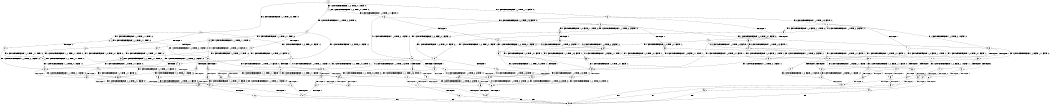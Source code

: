 digraph BCG {
size = "7, 10.5";
center = TRUE;
node [shape = circle];
0 [peripheries = 2];
0 -> 1 [label = "EX !1 !ATOMIC_EXCH_BRANCH (1, +0, TRUE, +0, 1, TRUE) !:0:"];
0 -> 2 [label = "EX !2 !ATOMIC_EXCH_BRANCH (1, +1, TRUE, +0, 3, TRUE) !:0:"];
0 -> 3 [label = "EX !0 !ATOMIC_EXCH_BRANCH (1, +1, TRUE, +1, 1, FALSE) !:0:"];
1 -> 4 [label = "EX !2 !ATOMIC_EXCH_BRANCH (1, +1, TRUE, +0, 3, TRUE) !:0:"];
1 -> 5 [label = "EX !0 !ATOMIC_EXCH_BRANCH (1, +1, TRUE, +1, 1, FALSE) !:0:"];
1 -> 1 [label = "EX !1 !ATOMIC_EXCH_BRANCH (1, +0, TRUE, +0, 1, TRUE) !:0:"];
2 -> 6 [label = "TERMINATE !2"];
2 -> 7 [label = "EX !1 !ATOMIC_EXCH_BRANCH (1, +0, TRUE, +0, 1, FALSE) !:0:"];
2 -> 8 [label = "EX !0 !ATOMIC_EXCH_BRANCH (1, +1, TRUE, +1, 1, TRUE) !:0:"];
3 -> 9 [label = "TERMINATE !0"];
3 -> 10 [label = "EX !1 !ATOMIC_EXCH_BRANCH (1, +0, TRUE, +0, 1, FALSE) !:0:"];
3 -> 11 [label = "EX !2 !ATOMIC_EXCH_BRANCH (1, +1, TRUE, +0, 3, FALSE) !:0:"];
4 -> 12 [label = "TERMINATE !2"];
4 -> 13 [label = "EX !0 !ATOMIC_EXCH_BRANCH (1, +1, TRUE, +1, 1, TRUE) !:0:"];
4 -> 7 [label = "EX !1 !ATOMIC_EXCH_BRANCH (1, +0, TRUE, +0, 1, FALSE) !:0:"];
5 -> 14 [label = "TERMINATE !0"];
5 -> 15 [label = "EX !2 !ATOMIC_EXCH_BRANCH (1, +1, TRUE, +0, 3, FALSE) !:0:"];
5 -> 10 [label = "EX !1 !ATOMIC_EXCH_BRANCH (1, +0, TRUE, +0, 1, FALSE) !:0:"];
6 -> 16 [label = "EX !1 !ATOMIC_EXCH_BRANCH (1, +0, TRUE, +0, 1, FALSE) !:0:"];
6 -> 17 [label = "EX !0 !ATOMIC_EXCH_BRANCH (1, +1, TRUE, +1, 1, TRUE) !:0:"];
7 -> 18 [label = "TERMINATE !1"];
7 -> 19 [label = "TERMINATE !2"];
7 -> 20 [label = "EX !0 !ATOMIC_EXCH_BRANCH (1, +1, TRUE, +1, 1, FALSE) !:0:"];
8 -> 21 [label = "TERMINATE !2"];
8 -> 22 [label = "EX !1 !ATOMIC_EXCH_BRANCH (1, +0, TRUE, +0, 1, FALSE) !:0:"];
8 -> 8 [label = "EX !0 !ATOMIC_EXCH_BRANCH (1, +1, TRUE, +1, 1, TRUE) !:0:"];
9 -> 23 [label = "EX !1 !ATOMIC_EXCH_BRANCH (1, +0, TRUE, +0, 1, FALSE) !:1:"];
9 -> 24 [label = "EX !2 !ATOMIC_EXCH_BRANCH (1, +1, TRUE, +0, 3, FALSE) !:1:"];
10 -> 25 [label = "TERMINATE !1"];
10 -> 26 [label = "TERMINATE !0"];
10 -> 20 [label = "EX !2 !ATOMIC_EXCH_BRANCH (1, +1, TRUE, +0, 3, TRUE) !:0:"];
11 -> 27 [label = "TERMINATE !0"];
11 -> 28 [label = "EX !1 !ATOMIC_EXCH_BRANCH (1, +0, TRUE, +0, 1, FALSE) !:0:"];
11 -> 29 [label = "EX !2 !ATOMIC_EXCH_BRANCH (1, +0, FALSE, +1, 1, TRUE) !:0:"];
12 -> 30 [label = "EX !0 !ATOMIC_EXCH_BRANCH (1, +1, TRUE, +1, 1, TRUE) !:0:"];
12 -> 16 [label = "EX !1 !ATOMIC_EXCH_BRANCH (1, +0, TRUE, +0, 1, FALSE) !:0:"];
13 -> 31 [label = "TERMINATE !2"];
13 -> 22 [label = "EX !1 !ATOMIC_EXCH_BRANCH (1, +0, TRUE, +0, 1, FALSE) !:0:"];
13 -> 13 [label = "EX !0 !ATOMIC_EXCH_BRANCH (1, +1, TRUE, +1, 1, TRUE) !:0:"];
14 -> 32 [label = "EX !2 !ATOMIC_EXCH_BRANCH (1, +1, TRUE, +0, 3, FALSE) !:1:"];
14 -> 23 [label = "EX !1 !ATOMIC_EXCH_BRANCH (1, +0, TRUE, +0, 1, FALSE) !:1:"];
15 -> 33 [label = "TERMINATE !0"];
15 -> 34 [label = "EX !2 !ATOMIC_EXCH_BRANCH (1, +0, FALSE, +1, 1, TRUE) !:0:"];
15 -> 28 [label = "EX !1 !ATOMIC_EXCH_BRANCH (1, +0, TRUE, +0, 1, FALSE) !:0:"];
16 -> 35 [label = "TERMINATE !1"];
16 -> 36 [label = "EX !0 !ATOMIC_EXCH_BRANCH (1, +1, TRUE, +1, 1, FALSE) !:0:"];
17 -> 37 [label = "EX !1 !ATOMIC_EXCH_BRANCH (1, +0, TRUE, +0, 1, FALSE) !:0:"];
17 -> 17 [label = "EX !0 !ATOMIC_EXCH_BRANCH (1, +1, TRUE, +1, 1, TRUE) !:0:"];
18 -> 38 [label = "TERMINATE !2"];
18 -> 39 [label = "EX !0 !ATOMIC_EXCH_BRANCH (1, +1, TRUE, +1, 1, FALSE) !:0:"];
19 -> 35 [label = "TERMINATE !1"];
19 -> 36 [label = "EX !0 !ATOMIC_EXCH_BRANCH (1, +1, TRUE, +1, 1, FALSE) !:0:"];
20 -> 40 [label = "TERMINATE !1"];
20 -> 41 [label = "TERMINATE !2"];
20 -> 42 [label = "TERMINATE !0"];
21 -> 37 [label = "EX !1 !ATOMIC_EXCH_BRANCH (1, +0, TRUE, +0, 1, FALSE) !:0:"];
21 -> 17 [label = "EX !0 !ATOMIC_EXCH_BRANCH (1, +1, TRUE, +1, 1, TRUE) !:0:"];
22 -> 43 [label = "TERMINATE !1"];
22 -> 44 [label = "TERMINATE !2"];
22 -> 20 [label = "EX !0 !ATOMIC_EXCH_BRANCH (1, +1, TRUE, +1, 1, FALSE) !:0:"];
23 -> 45 [label = "TERMINATE !1"];
23 -> 46 [label = "EX !2 !ATOMIC_EXCH_BRANCH (1, +1, TRUE, +0, 3, TRUE) !:1:"];
24 -> 47 [label = "EX !1 !ATOMIC_EXCH_BRANCH (1, +0, TRUE, +0, 1, FALSE) !:1:"];
24 -> 48 [label = "EX !2 !ATOMIC_EXCH_BRANCH (1, +0, FALSE, +1, 1, TRUE) !:1:"];
25 -> 49 [label = "TERMINATE !0"];
25 -> 39 [label = "EX !2 !ATOMIC_EXCH_BRANCH (1, +1, TRUE, +0, 3, TRUE) !:0:"];
26 -> 45 [label = "TERMINATE !1"];
26 -> 46 [label = "EX !2 !ATOMIC_EXCH_BRANCH (1, +1, TRUE, +0, 3, TRUE) !:1:"];
27 -> 47 [label = "EX !1 !ATOMIC_EXCH_BRANCH (1, +0, TRUE, +0, 1, FALSE) !:1:"];
27 -> 48 [label = "EX !2 !ATOMIC_EXCH_BRANCH (1, +0, FALSE, +1, 1, TRUE) !:1:"];
28 -> 50 [label = "TERMINATE !1"];
28 -> 51 [label = "TERMINATE !0"];
28 -> 52 [label = "EX !2 !ATOMIC_EXCH_BRANCH (1, +0, FALSE, +1, 1, FALSE) !:0:"];
29 -> 53 [label = "TERMINATE !0"];
29 -> 54 [label = "EX !1 !ATOMIC_EXCH_BRANCH (1, +0, TRUE, +0, 1, FALSE) !:0:"];
29 -> 11 [label = "EX !2 !ATOMIC_EXCH_BRANCH (1, +1, TRUE, +0, 3, FALSE) !:0:"];
30 -> 37 [label = "EX !1 !ATOMIC_EXCH_BRANCH (1, +0, TRUE, +0, 1, FALSE) !:0:"];
30 -> 30 [label = "EX !0 !ATOMIC_EXCH_BRANCH (1, +1, TRUE, +1, 1, TRUE) !:0:"];
31 -> 37 [label = "EX !1 !ATOMIC_EXCH_BRANCH (1, +0, TRUE, +0, 1, FALSE) !:0:"];
31 -> 30 [label = "EX !0 !ATOMIC_EXCH_BRANCH (1, +1, TRUE, +1, 1, TRUE) !:0:"];
32 -> 55 [label = "EX !2 !ATOMIC_EXCH_BRANCH (1, +0, FALSE, +1, 1, TRUE) !:1:"];
32 -> 47 [label = "EX !1 !ATOMIC_EXCH_BRANCH (1, +0, TRUE, +0, 1, FALSE) !:1:"];
33 -> 55 [label = "EX !2 !ATOMIC_EXCH_BRANCH (1, +0, FALSE, +1, 1, TRUE) !:1:"];
33 -> 47 [label = "EX !1 !ATOMIC_EXCH_BRANCH (1, +0, TRUE, +0, 1, FALSE) !:1:"];
34 -> 56 [label = "TERMINATE !0"];
34 -> 15 [label = "EX !2 !ATOMIC_EXCH_BRANCH (1, +1, TRUE, +0, 3, FALSE) !:0:"];
34 -> 54 [label = "EX !1 !ATOMIC_EXCH_BRANCH (1, +0, TRUE, +0, 1, FALSE) !:0:"];
35 -> 57 [label = "EX !0 !ATOMIC_EXCH_BRANCH (1, +1, TRUE, +1, 1, FALSE) !:0:"];
36 -> 58 [label = "TERMINATE !1"];
36 -> 59 [label = "TERMINATE !0"];
37 -> 60 [label = "TERMINATE !1"];
37 -> 36 [label = "EX !0 !ATOMIC_EXCH_BRANCH (1, +1, TRUE, +1, 1, FALSE) !:0:"];
38 -> 57 [label = "EX !0 !ATOMIC_EXCH_BRANCH (1, +1, TRUE, +1, 1, FALSE) !:0:"];
39 -> 61 [label = "TERMINATE !2"];
39 -> 62 [label = "TERMINATE !0"];
40 -> 61 [label = "TERMINATE !2"];
40 -> 62 [label = "TERMINATE !0"];
41 -> 58 [label = "TERMINATE !1"];
41 -> 59 [label = "TERMINATE !0"];
42 -> 63 [label = "TERMINATE !1"];
42 -> 64 [label = "TERMINATE !2"];
43 -> 65 [label = "TERMINATE !2"];
43 -> 39 [label = "EX !0 !ATOMIC_EXCH_BRANCH (1, +1, TRUE, +1, 1, FALSE) !:0:"];
44 -> 60 [label = "TERMINATE !1"];
44 -> 36 [label = "EX !0 !ATOMIC_EXCH_BRANCH (1, +1, TRUE, +1, 1, FALSE) !:0:"];
45 -> 66 [label = "EX !2 !ATOMIC_EXCH_BRANCH (1, +1, TRUE, +0, 3, TRUE) !:2:"];
46 -> 63 [label = "TERMINATE !1"];
46 -> 64 [label = "TERMINATE !2"];
47 -> 67 [label = "TERMINATE !1"];
47 -> 68 [label = "EX !2 !ATOMIC_EXCH_BRANCH (1, +0, FALSE, +1, 1, FALSE) !:1:"];
48 -> 69 [label = "EX !1 !ATOMIC_EXCH_BRANCH (1, +0, TRUE, +0, 1, FALSE) !:1:"];
48 -> 24 [label = "EX !2 !ATOMIC_EXCH_BRANCH (1, +1, TRUE, +0, 3, FALSE) !:1:"];
49 -> 66 [label = "EX !2 !ATOMIC_EXCH_BRANCH (1, +1, TRUE, +0, 3, TRUE) !:2:"];
50 -> 70 [label = "TERMINATE !0"];
50 -> 71 [label = "EX !2 !ATOMIC_EXCH_BRANCH (1, +0, FALSE, +1, 1, FALSE) !:0:"];
51 -> 67 [label = "TERMINATE !1"];
51 -> 68 [label = "EX !2 !ATOMIC_EXCH_BRANCH (1, +0, FALSE, +1, 1, FALSE) !:1:"];
52 -> 72 [label = "TERMINATE !1"];
52 -> 73 [label = "TERMINATE !2"];
52 -> 74 [label = "TERMINATE !0"];
53 -> 69 [label = "EX !1 !ATOMIC_EXCH_BRANCH (1, +0, TRUE, +0, 1, FALSE) !:1:"];
53 -> 24 [label = "EX !2 !ATOMIC_EXCH_BRANCH (1, +1, TRUE, +0, 3, FALSE) !:1:"];
54 -> 75 [label = "TERMINATE !1"];
54 -> 76 [label = "TERMINATE !0"];
54 -> 20 [label = "EX !2 !ATOMIC_EXCH_BRANCH (1, +1, TRUE, +0, 3, TRUE) !:0:"];
55 -> 32 [label = "EX !2 !ATOMIC_EXCH_BRANCH (1, +1, TRUE, +0, 3, FALSE) !:1:"];
55 -> 69 [label = "EX !1 !ATOMIC_EXCH_BRANCH (1, +0, TRUE, +0, 1, FALSE) !:1:"];
56 -> 32 [label = "EX !2 !ATOMIC_EXCH_BRANCH (1, +1, TRUE, +0, 3, FALSE) !:1:"];
56 -> 69 [label = "EX !1 !ATOMIC_EXCH_BRANCH (1, +0, TRUE, +0, 1, FALSE) !:1:"];
57 -> 77 [label = "TERMINATE !0"];
58 -> 77 [label = "TERMINATE !0"];
59 -> 78 [label = "TERMINATE !1"];
60 -> 57 [label = "EX !0 !ATOMIC_EXCH_BRANCH (1, +1, TRUE, +1, 1, FALSE) !:0:"];
61 -> 77 [label = "TERMINATE !0"];
62 -> 79 [label = "TERMINATE !2"];
63 -> 79 [label = "TERMINATE !2"];
64 -> 80 [label = "TERMINATE !1"];
65 -> 57 [label = "EX !0 !ATOMIC_EXCH_BRANCH (1, +1, TRUE, +1, 1, FALSE) !:0:"];
66 -> 79 [label = "TERMINATE !2"];
67 -> 81 [label = "EX !2 !ATOMIC_EXCH_BRANCH (1, +0, FALSE, +1, 1, FALSE) !:2:"];
68 -> 82 [label = "TERMINATE !1"];
68 -> 83 [label = "TERMINATE !2"];
69 -> 84 [label = "TERMINATE !1"];
69 -> 46 [label = "EX !2 !ATOMIC_EXCH_BRANCH (1, +1, TRUE, +0, 3, TRUE) !:1:"];
70 -> 81 [label = "EX !2 !ATOMIC_EXCH_BRANCH (1, +0, FALSE, +1, 1, FALSE) !:2:"];
71 -> 85 [label = "TERMINATE !2"];
71 -> 86 [label = "TERMINATE !0"];
72 -> 85 [label = "TERMINATE !2"];
72 -> 86 [label = "TERMINATE !0"];
73 -> 87 [label = "TERMINATE !1"];
73 -> 88 [label = "TERMINATE !0"];
74 -> 82 [label = "TERMINATE !1"];
74 -> 83 [label = "TERMINATE !2"];
75 -> 89 [label = "TERMINATE !0"];
75 -> 39 [label = "EX !2 !ATOMIC_EXCH_BRANCH (1, +1, TRUE, +0, 3, TRUE) !:0:"];
76 -> 84 [label = "TERMINATE !1"];
76 -> 46 [label = "EX !2 !ATOMIC_EXCH_BRANCH (1, +1, TRUE, +0, 3, TRUE) !:1:"];
77 -> 90 [label = "exit"];
78 -> 90 [label = "exit"];
79 -> 90 [label = "exit"];
80 -> 90 [label = "exit"];
81 -> 91 [label = "TERMINATE !2"];
82 -> 91 [label = "TERMINATE !2"];
83 -> 92 [label = "TERMINATE !1"];
84 -> 66 [label = "EX !2 !ATOMIC_EXCH_BRANCH (1, +1, TRUE, +0, 3, TRUE) !:2:"];
85 -> 93 [label = "TERMINATE !0"];
86 -> 91 [label = "TERMINATE !2"];
87 -> 93 [label = "TERMINATE !0"];
88 -> 94 [label = "TERMINATE !1"];
89 -> 66 [label = "EX !2 !ATOMIC_EXCH_BRANCH (1, +1, TRUE, +0, 3, TRUE) !:2:"];
91 -> 90 [label = "exit"];
92 -> 90 [label = "exit"];
93 -> 90 [label = "exit"];
94 -> 90 [label = "exit"];
}
